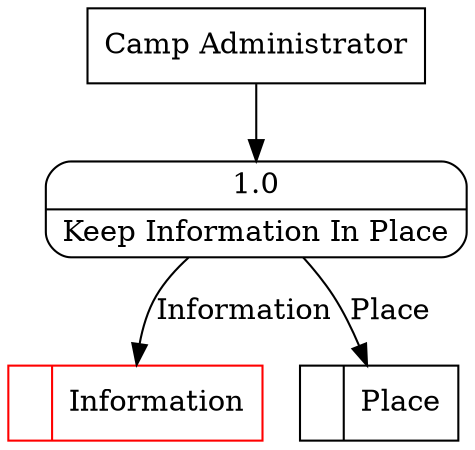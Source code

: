 digraph dfd2{ 
node[shape=record]
200 [label="<f0>  |<f1> Information " color=red];
201 [label="<f0>  |<f1> Place " ];
202 [label="Camp Administrator" shape=box];
203 [label="{<f0> 1.0|<f1> Keep Information In Place }" shape=Mrecord];
202 -> 203
203 -> 200 [label="Information"]
203 -> 201 [label="Place"]
}